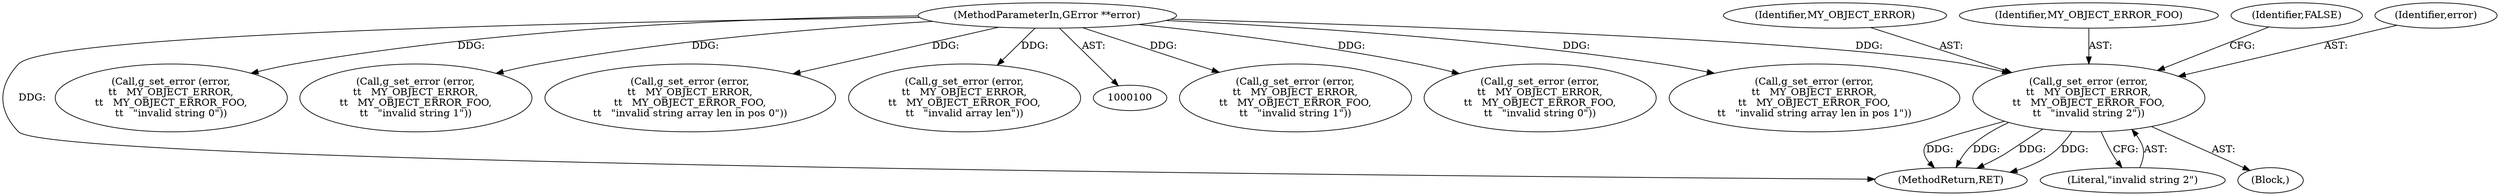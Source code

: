 digraph "1_dbus_9a6bce9b615abca6068348c1606ba8eaf13d9ae0_33@pointer" {
"1000230" [label="(Call,g_set_error (error,\n\t\t   MY_OBJECT_ERROR,\n\t\t   MY_OBJECT_ERROR_FOO,\n\t\t   \"invalid string 2\"))"];
"1000104" [label="(MethodParameterIn,GError **error)"];
"1000157" [label="(Call,g_set_error (error,\n\t\t   MY_OBJECT_ERROR,\n\t\t   MY_OBJECT_ERROR_FOO,\n\t\t   \"invalid string 1\"))"];
"1000138" [label="(Call,g_set_error (error,\n\t\t   MY_OBJECT_ERROR,\n\t\t   MY_OBJECT_ERROR_FOO,\n\t\t   \"invalid string 0\"))"];
"1000243" [label="(Call,g_set_error (error,\n\t\t   MY_OBJECT_ERROR,\n\t\t   MY_OBJECT_ERROR_FOO,\n\t\t   \"invalid string array len in pos 1\"))"];
"1000232" [label="(Identifier,MY_OBJECT_ERROR)"];
"1000229" [label="(Block,)"];
"1000230" [label="(Call,g_set_error (error,\n\t\t   MY_OBJECT_ERROR,\n\t\t   MY_OBJECT_ERROR_FOO,\n\t\t   \"invalid string 2\"))"];
"1000233" [label="(Identifier,MY_OBJECT_ERROR_FOO)"];
"1000302" [label="(MethodReturn,RET)"];
"1000104" [label="(MethodParameterIn,GError **error)"];
"1000236" [label="(Identifier,FALSE)"];
"1000192" [label="(Call,g_set_error (error,\n\t\t   MY_OBJECT_ERROR,\n\t\t   MY_OBJECT_ERROR_FOO,\n\t\t   \"invalid string 0\"))"];
"1000211" [label="(Call,g_set_error (error,\n\t\t   MY_OBJECT_ERROR,\n\t\t   MY_OBJECT_ERROR_FOO,\n\t\t   \"invalid string 1\"))"];
"1000234" [label="(Literal,\"invalid string 2\")"];
"1000231" [label="(Identifier,error)"];
"1000170" [label="(Call,g_set_error (error,\n\t\t   MY_OBJECT_ERROR,\n\t\t   MY_OBJECT_ERROR_FOO,\n\t\t   \"invalid string array len in pos 0\"))"];
"1000116" [label="(Call,g_set_error (error,\n\t\t   MY_OBJECT_ERROR,\n\t\t   MY_OBJECT_ERROR_FOO,\n\t\t   \"invalid array len\"))"];
"1000230" -> "1000229"  [label="AST: "];
"1000230" -> "1000234"  [label="CFG: "];
"1000231" -> "1000230"  [label="AST: "];
"1000232" -> "1000230"  [label="AST: "];
"1000233" -> "1000230"  [label="AST: "];
"1000234" -> "1000230"  [label="AST: "];
"1000236" -> "1000230"  [label="CFG: "];
"1000230" -> "1000302"  [label="DDG: "];
"1000230" -> "1000302"  [label="DDG: "];
"1000230" -> "1000302"  [label="DDG: "];
"1000230" -> "1000302"  [label="DDG: "];
"1000104" -> "1000230"  [label="DDG: "];
"1000104" -> "1000100"  [label="AST: "];
"1000104" -> "1000302"  [label="DDG: "];
"1000104" -> "1000116"  [label="DDG: "];
"1000104" -> "1000138"  [label="DDG: "];
"1000104" -> "1000157"  [label="DDG: "];
"1000104" -> "1000170"  [label="DDG: "];
"1000104" -> "1000192"  [label="DDG: "];
"1000104" -> "1000211"  [label="DDG: "];
"1000104" -> "1000243"  [label="DDG: "];
}
